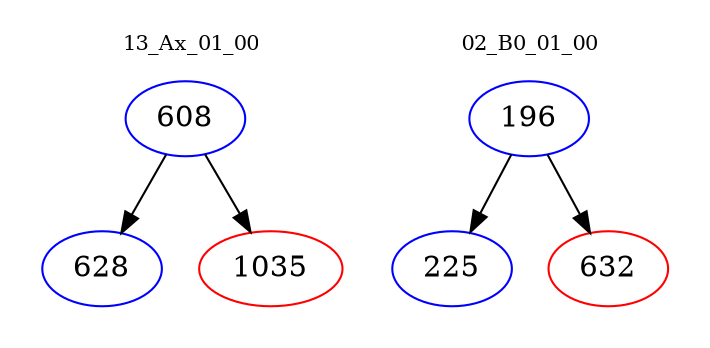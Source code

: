 digraph{
subgraph cluster_0 {
color = white
label = "13_Ax_01_00";
fontsize=10;
T0_608 [label="608", color="blue"]
T0_608 -> T0_628 [color="black"]
T0_628 [label="628", color="blue"]
T0_608 -> T0_1035 [color="black"]
T0_1035 [label="1035", color="red"]
}
subgraph cluster_1 {
color = white
label = "02_B0_01_00";
fontsize=10;
T1_196 [label="196", color="blue"]
T1_196 -> T1_225 [color="black"]
T1_225 [label="225", color="blue"]
T1_196 -> T1_632 [color="black"]
T1_632 [label="632", color="red"]
}
}
